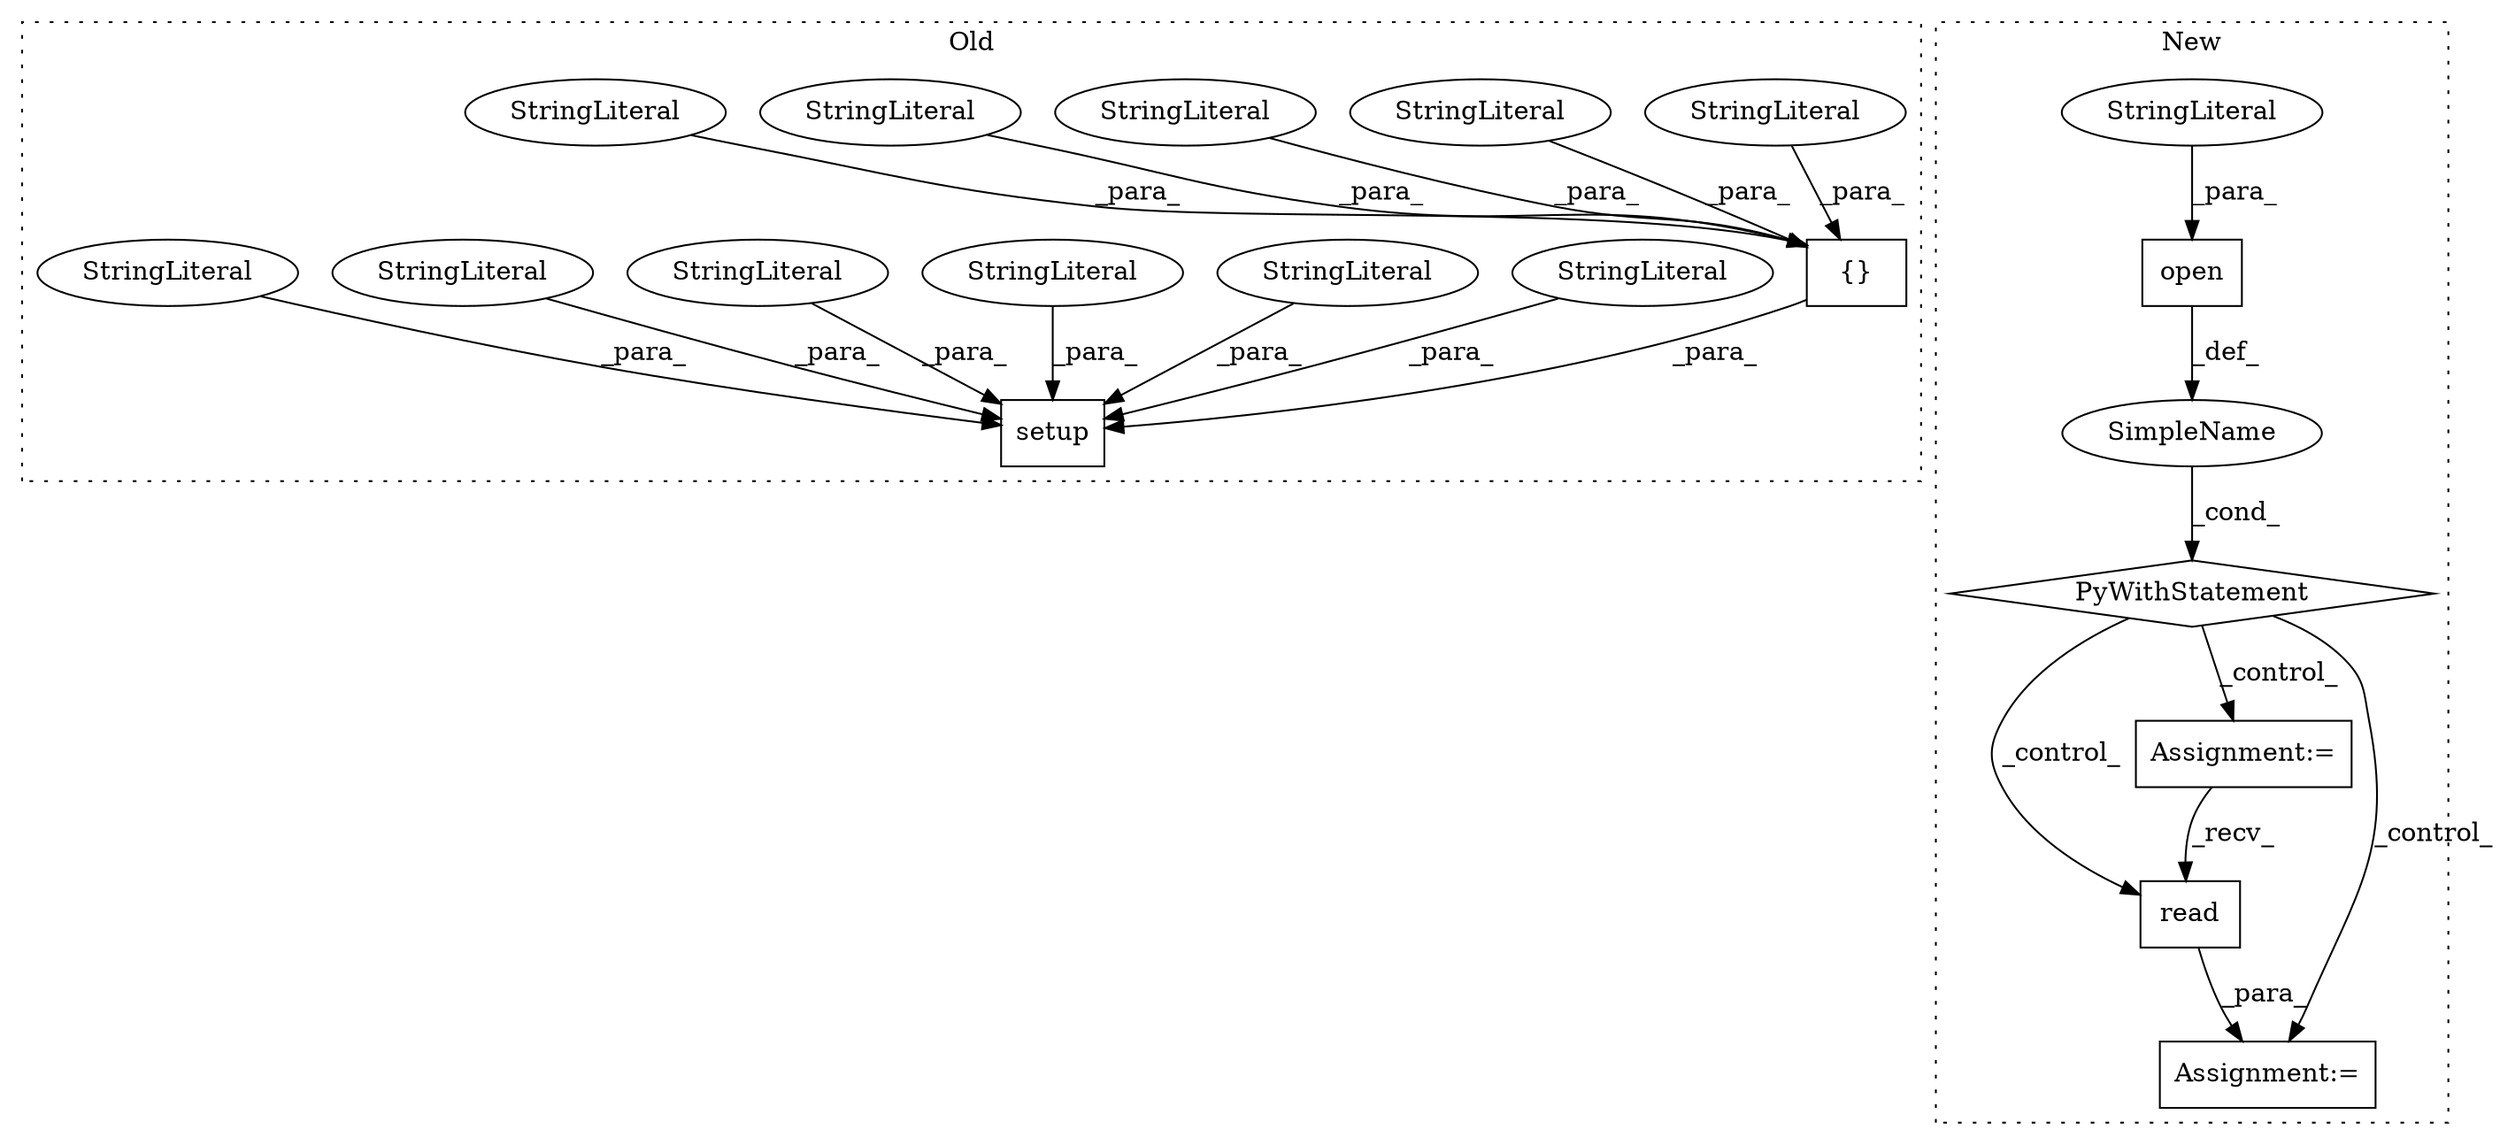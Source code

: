 digraph G {
subgraph cluster0 {
1 [label="setup" a="32" s="83,973" l="6,1" shape="box"];
3 [label="{}" a="4" s="329,405" l="1,1" shape="box"];
6 [label="StringLiteral" a="45" s="330" l="5" shape="ellipse"];
7 [label="StringLiteral" a="45" s="374" l="20" shape="ellipse"];
8 [label="StringLiteral" a="45" s="358" l="15" shape="ellipse"];
12 [label="StringLiteral" a="45" s="347" l="10" shape="ellipse"];
14 [label="StringLiteral" a="45" s="336" l="10" shape="ellipse"];
15 [label="StringLiteral" a="45" s="261" l="55" shape="ellipse"];
16 [label="StringLiteral" a="45" s="159" l="14" shape="ellipse"];
17 [label="StringLiteral" a="45" s="239" l="21" shape="ellipse"];
18 [label="StringLiteral" a="45" s="115" l="7" shape="ellipse"];
19 [label="StringLiteral" a="45" s="196" l="36" shape="ellipse"];
20 [label="StringLiteral" a="45" s="123" l="35" shape="ellipse"];
label = "Old";
style="dotted";
}
subgraph cluster1 {
2 [label="PyWithStatement" a="104" s="227,297" l="10,2" shape="diamond"];
4 [label="SimpleName" a="42" s="" l="" shape="ellipse"];
5 [label="read" a="32" s="419" l="6" shape="box"];
9 [label="Assignment:=" a="7" s="361" l="1" shape="box"];
10 [label="Assignment:=" a="7" s="333" l="12" shape="box"];
11 [label="open" a="32" s="244,296" l="5,1" shape="box"];
13 [label="StringLiteral" a="45" s="290" l="6" shape="ellipse"];
label = "New";
style="dotted";
}
2 -> 10 [label="_control_"];
2 -> 9 [label="_control_"];
2 -> 5 [label="_control_"];
3 -> 1 [label="_para_"];
4 -> 2 [label="_cond_"];
5 -> 9 [label="_para_"];
6 -> 3 [label="_para_"];
7 -> 3 [label="_para_"];
8 -> 3 [label="_para_"];
10 -> 5 [label="_recv_"];
11 -> 4 [label="_def_"];
12 -> 3 [label="_para_"];
13 -> 11 [label="_para_"];
14 -> 3 [label="_para_"];
15 -> 1 [label="_para_"];
16 -> 1 [label="_para_"];
17 -> 1 [label="_para_"];
18 -> 1 [label="_para_"];
19 -> 1 [label="_para_"];
20 -> 1 [label="_para_"];
}